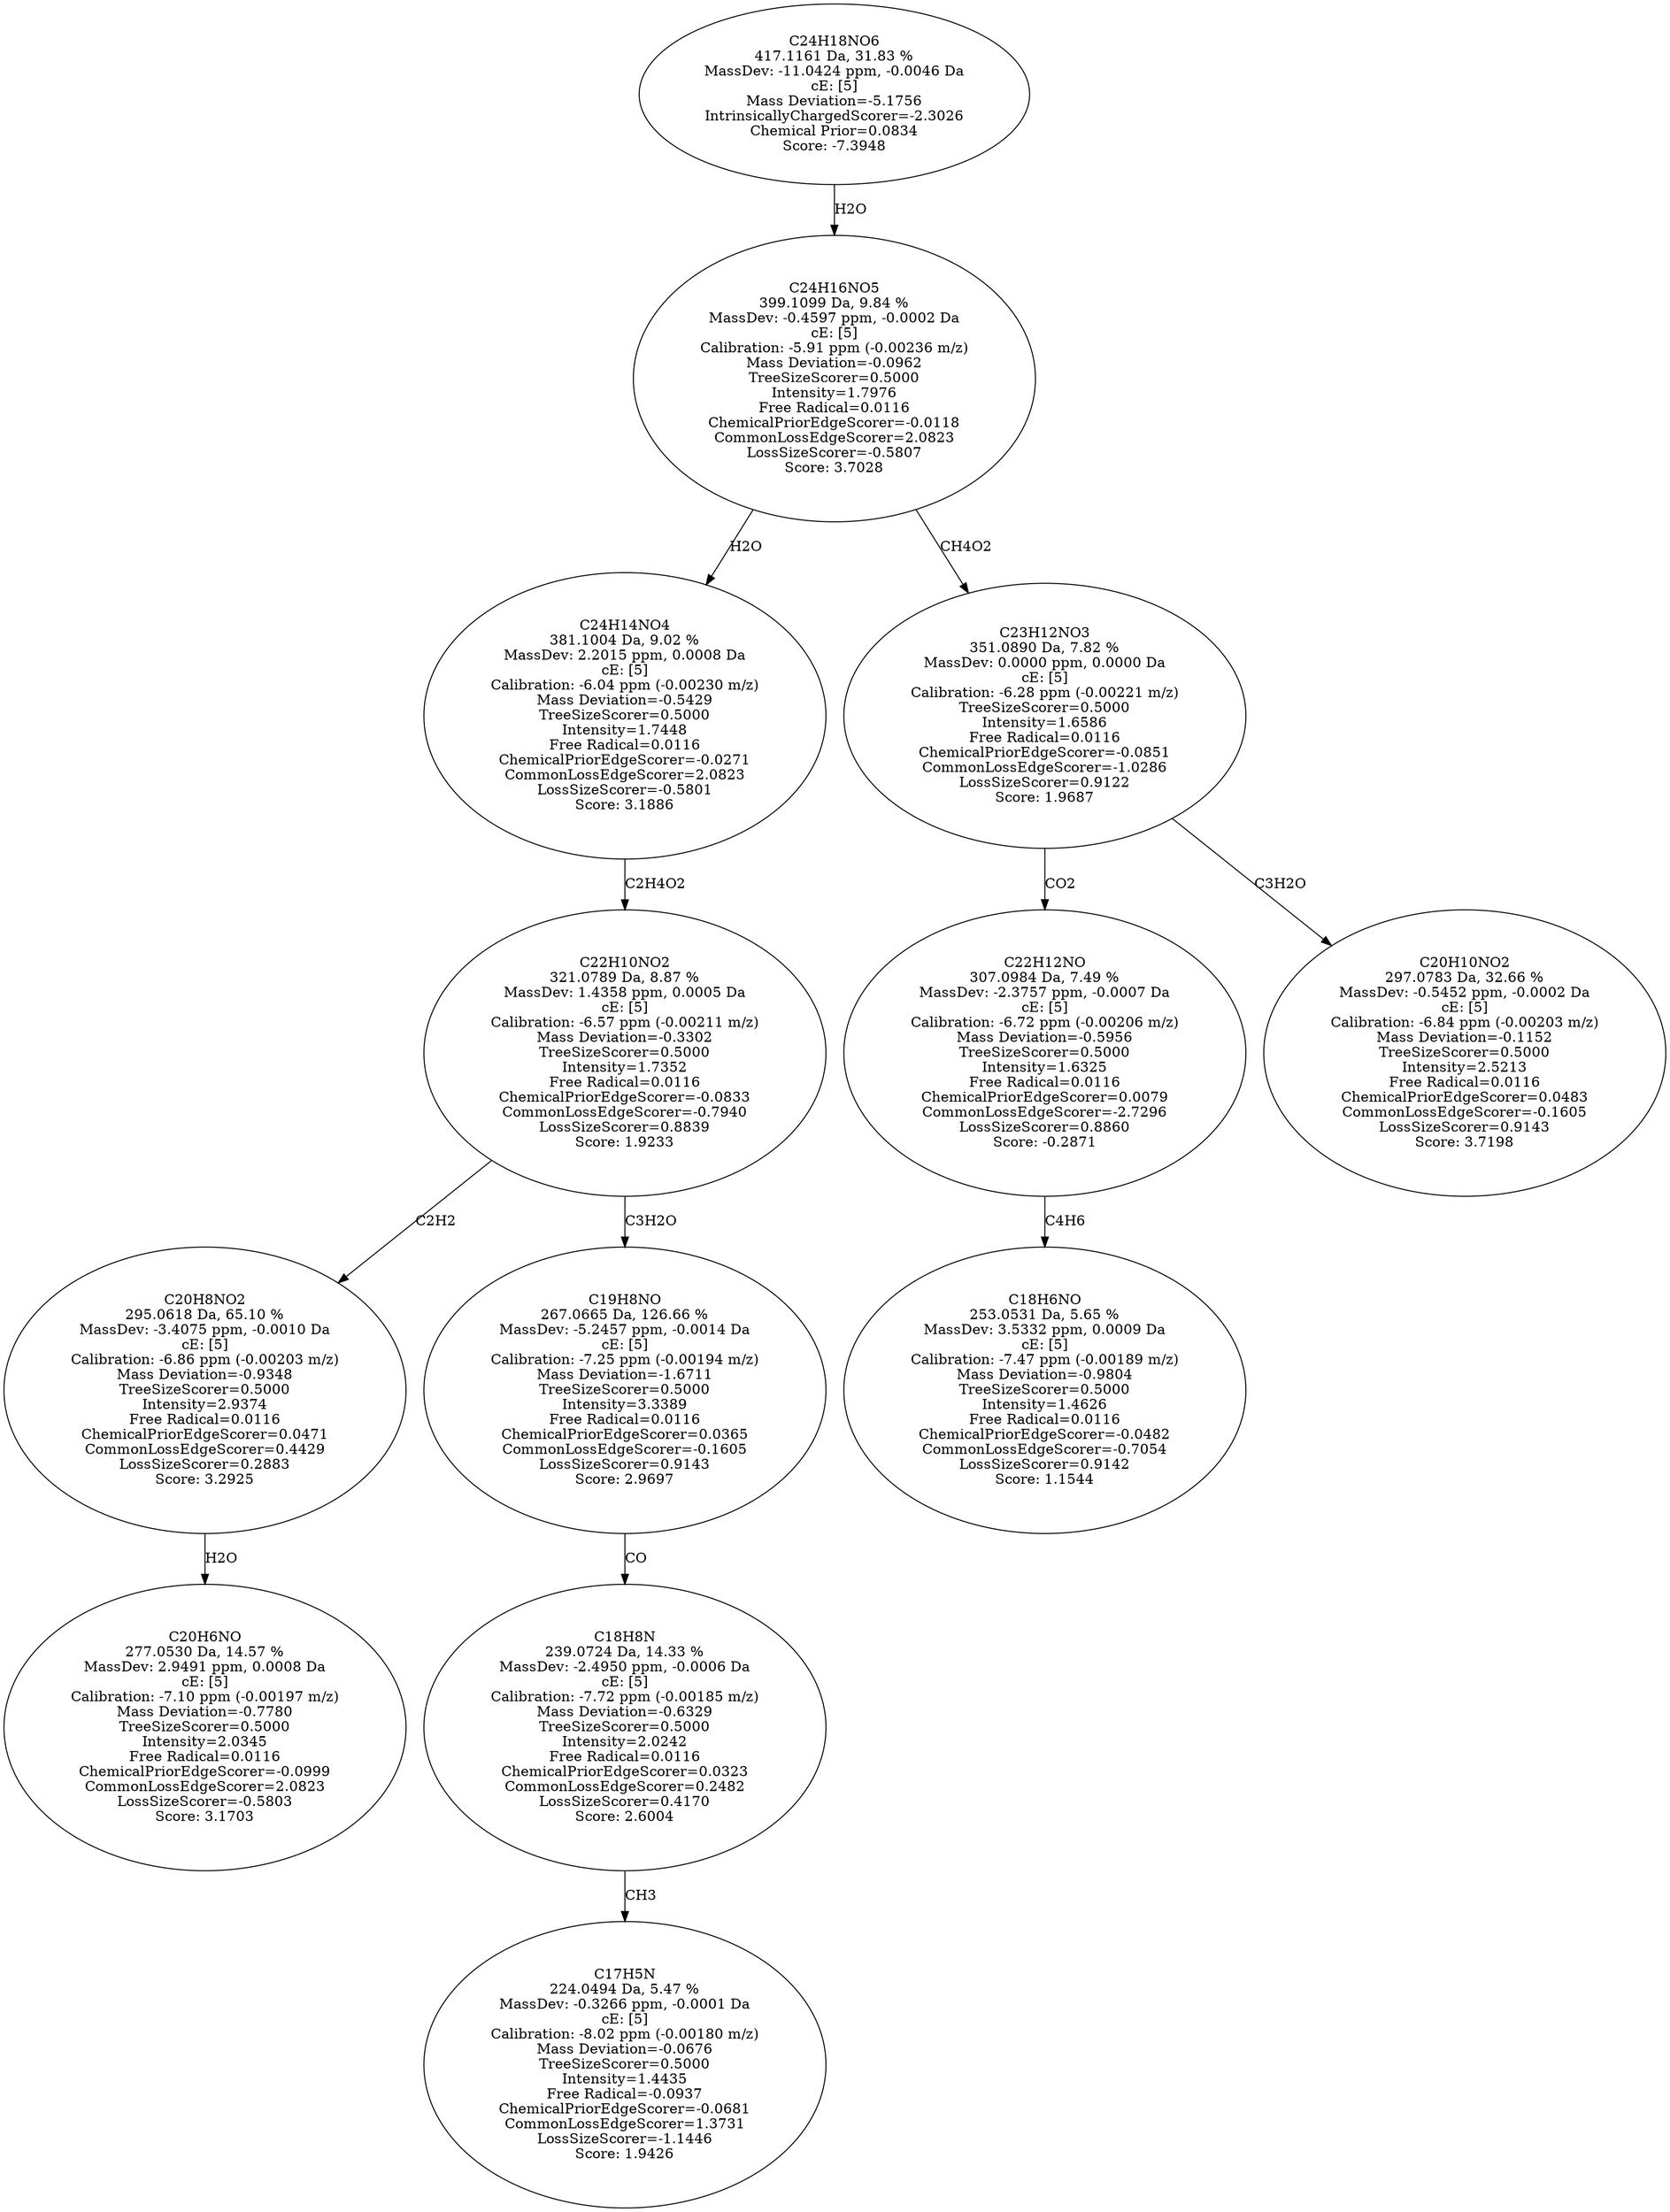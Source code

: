 strict digraph {
v1 [label="C20H6NO\n277.0530 Da, 14.57 %\nMassDev: 2.9491 ppm, 0.0008 Da\ncE: [5]\nCalibration: -7.10 ppm (-0.00197 m/z)\nMass Deviation=-0.7780\nTreeSizeScorer=0.5000\nIntensity=2.0345\nFree Radical=0.0116\nChemicalPriorEdgeScorer=-0.0999\nCommonLossEdgeScorer=2.0823\nLossSizeScorer=-0.5803\nScore: 3.1703"];
v2 [label="C20H8NO2\n295.0618 Da, 65.10 %\nMassDev: -3.4075 ppm, -0.0010 Da\ncE: [5]\nCalibration: -6.86 ppm (-0.00203 m/z)\nMass Deviation=-0.9348\nTreeSizeScorer=0.5000\nIntensity=2.9374\nFree Radical=0.0116\nChemicalPriorEdgeScorer=0.0471\nCommonLossEdgeScorer=0.4429\nLossSizeScorer=0.2883\nScore: 3.2925"];
v3 [label="C17H5N\n224.0494 Da, 5.47 %\nMassDev: -0.3266 ppm, -0.0001 Da\ncE: [5]\nCalibration: -8.02 ppm (-0.00180 m/z)\nMass Deviation=-0.0676\nTreeSizeScorer=0.5000\nIntensity=1.4435\nFree Radical=-0.0937\nChemicalPriorEdgeScorer=-0.0681\nCommonLossEdgeScorer=1.3731\nLossSizeScorer=-1.1446\nScore: 1.9426"];
v4 [label="C18H8N\n239.0724 Da, 14.33 %\nMassDev: -2.4950 ppm, -0.0006 Da\ncE: [5]\nCalibration: -7.72 ppm (-0.00185 m/z)\nMass Deviation=-0.6329\nTreeSizeScorer=0.5000\nIntensity=2.0242\nFree Radical=0.0116\nChemicalPriorEdgeScorer=0.0323\nCommonLossEdgeScorer=0.2482\nLossSizeScorer=0.4170\nScore: 2.6004"];
v5 [label="C19H8NO\n267.0665 Da, 126.66 %\nMassDev: -5.2457 ppm, -0.0014 Da\ncE: [5]\nCalibration: -7.25 ppm (-0.00194 m/z)\nMass Deviation=-1.6711\nTreeSizeScorer=0.5000\nIntensity=3.3389\nFree Radical=0.0116\nChemicalPriorEdgeScorer=0.0365\nCommonLossEdgeScorer=-0.1605\nLossSizeScorer=0.9143\nScore: 2.9697"];
v6 [label="C22H10NO2\n321.0789 Da, 8.87 %\nMassDev: 1.4358 ppm, 0.0005 Da\ncE: [5]\nCalibration: -6.57 ppm (-0.00211 m/z)\nMass Deviation=-0.3302\nTreeSizeScorer=0.5000\nIntensity=1.7352\nFree Radical=0.0116\nChemicalPriorEdgeScorer=-0.0833\nCommonLossEdgeScorer=-0.7940\nLossSizeScorer=0.8839\nScore: 1.9233"];
v7 [label="C24H14NO4\n381.1004 Da, 9.02 %\nMassDev: 2.2015 ppm, 0.0008 Da\ncE: [5]\nCalibration: -6.04 ppm (-0.00230 m/z)\nMass Deviation=-0.5429\nTreeSizeScorer=0.5000\nIntensity=1.7448\nFree Radical=0.0116\nChemicalPriorEdgeScorer=-0.0271\nCommonLossEdgeScorer=2.0823\nLossSizeScorer=-0.5801\nScore: 3.1886"];
v8 [label="C18H6NO\n253.0531 Da, 5.65 %\nMassDev: 3.5332 ppm, 0.0009 Da\ncE: [5]\nCalibration: -7.47 ppm (-0.00189 m/z)\nMass Deviation=-0.9804\nTreeSizeScorer=0.5000\nIntensity=1.4626\nFree Radical=0.0116\nChemicalPriorEdgeScorer=-0.0482\nCommonLossEdgeScorer=-0.7054\nLossSizeScorer=0.9142\nScore: 1.1544"];
v9 [label="C22H12NO\n307.0984 Da, 7.49 %\nMassDev: -2.3757 ppm, -0.0007 Da\ncE: [5]\nCalibration: -6.72 ppm (-0.00206 m/z)\nMass Deviation=-0.5956\nTreeSizeScorer=0.5000\nIntensity=1.6325\nFree Radical=0.0116\nChemicalPriorEdgeScorer=0.0079\nCommonLossEdgeScorer=-2.7296\nLossSizeScorer=0.8860\nScore: -0.2871"];
v10 [label="C20H10NO2\n297.0783 Da, 32.66 %\nMassDev: -0.5452 ppm, -0.0002 Da\ncE: [5]\nCalibration: -6.84 ppm (-0.00203 m/z)\nMass Deviation=-0.1152\nTreeSizeScorer=0.5000\nIntensity=2.5213\nFree Radical=0.0116\nChemicalPriorEdgeScorer=0.0483\nCommonLossEdgeScorer=-0.1605\nLossSizeScorer=0.9143\nScore: 3.7198"];
v11 [label="C23H12NO3\n351.0890 Da, 7.82 %\nMassDev: 0.0000 ppm, 0.0000 Da\ncE: [5]\nCalibration: -6.28 ppm (-0.00221 m/z)\nTreeSizeScorer=0.5000\nIntensity=1.6586\nFree Radical=0.0116\nChemicalPriorEdgeScorer=-0.0851\nCommonLossEdgeScorer=-1.0286\nLossSizeScorer=0.9122\nScore: 1.9687"];
v12 [label="C24H16NO5\n399.1099 Da, 9.84 %\nMassDev: -0.4597 ppm, -0.0002 Da\ncE: [5]\nCalibration: -5.91 ppm (-0.00236 m/z)\nMass Deviation=-0.0962\nTreeSizeScorer=0.5000\nIntensity=1.7976\nFree Radical=0.0116\nChemicalPriorEdgeScorer=-0.0118\nCommonLossEdgeScorer=2.0823\nLossSizeScorer=-0.5807\nScore: 3.7028"];
v13 [label="C24H18NO6\n417.1161 Da, 31.83 %\nMassDev: -11.0424 ppm, -0.0046 Da\ncE: [5]\nMass Deviation=-5.1756\nIntrinsicallyChargedScorer=-2.3026\nChemical Prior=0.0834\nScore: -7.3948"];
v2 -> v1 [label="H2O"];
v6 -> v2 [label="C2H2"];
v4 -> v3 [label="CH3"];
v5 -> v4 [label="CO"];
v6 -> v5 [label="C3H2O"];
v7 -> v6 [label="C2H4O2"];
v12 -> v7 [label="H2O"];
v9 -> v8 [label="C4H6"];
v11 -> v9 [label="CO2"];
v11 -> v10 [label="C3H2O"];
v12 -> v11 [label="CH4O2"];
v13 -> v12 [label="H2O"];
}